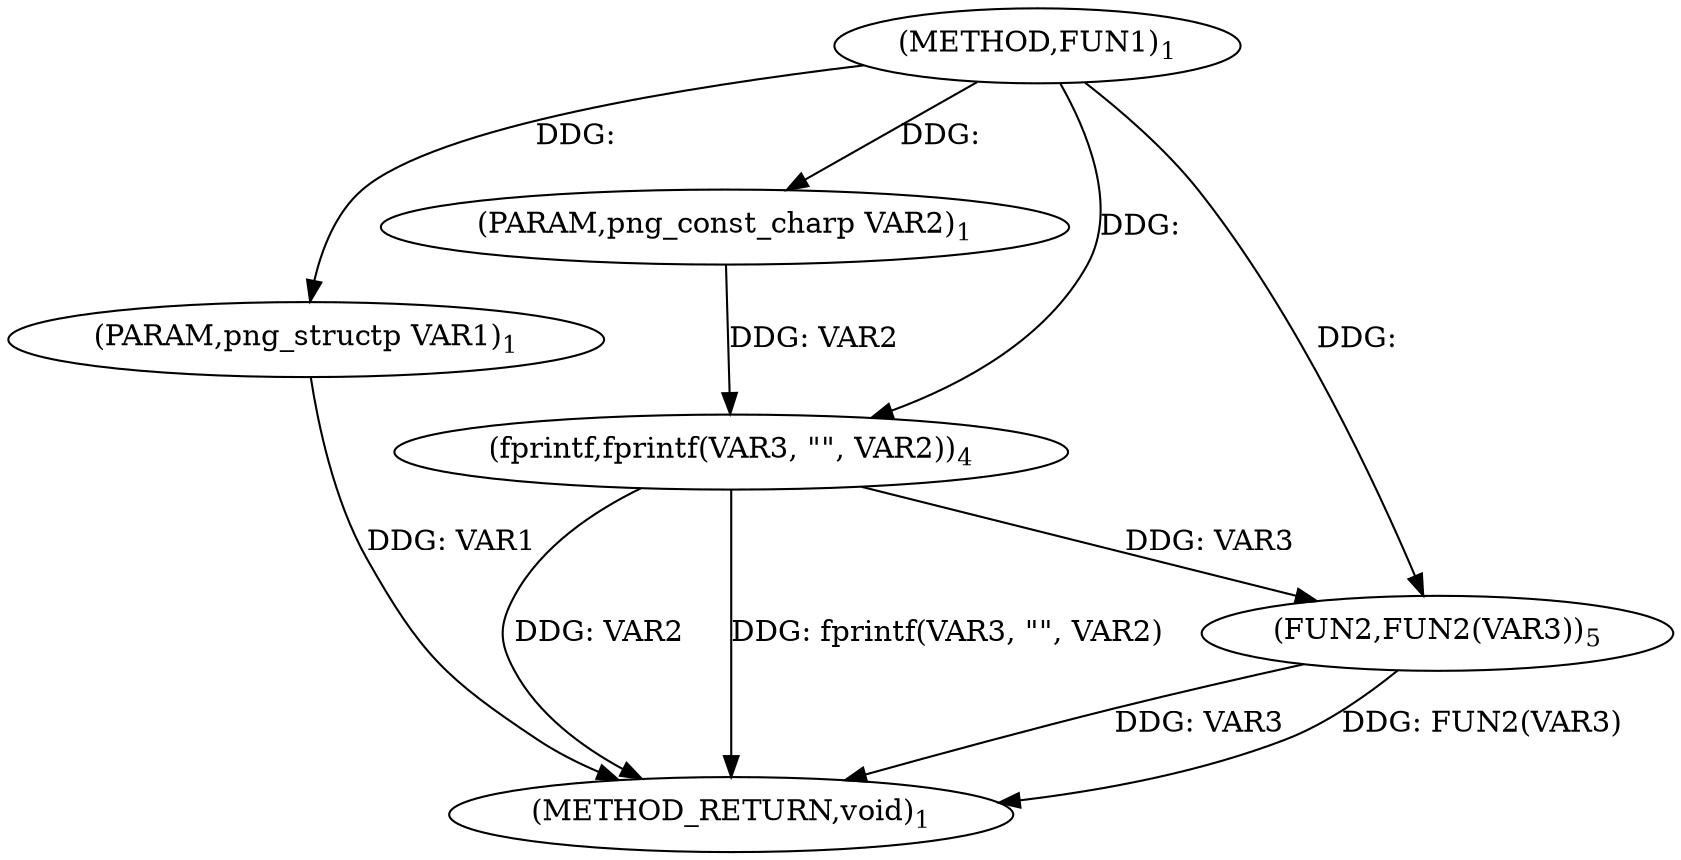 digraph "FUN1" {  
"8" [label = <(METHOD,FUN1)<SUB>1</SUB>> ]
"18" [label = <(METHOD_RETURN,void)<SUB>1</SUB>> ]
"9" [label = <(PARAM,png_structp VAR1)<SUB>1</SUB>> ]
"10" [label = <(PARAM,png_const_charp VAR2)<SUB>1</SUB>> ]
"12" [label = <(fprintf,fprintf(VAR3, &quot;&quot;, VAR2))<SUB>4</SUB>> ]
"16" [label = <(FUN2,FUN2(VAR3))<SUB>5</SUB>> ]
  "9" -> "18"  [ label = "DDG: VAR1"] 
  "12" -> "18"  [ label = "DDG: VAR2"] 
  "12" -> "18"  [ label = "DDG: fprintf(VAR3, &quot;&quot;, VAR2)"] 
  "16" -> "18"  [ label = "DDG: VAR3"] 
  "16" -> "18"  [ label = "DDG: FUN2(VAR3)"] 
  "8" -> "9"  [ label = "DDG: "] 
  "8" -> "10"  [ label = "DDG: "] 
  "8" -> "12"  [ label = "DDG: "] 
  "10" -> "12"  [ label = "DDG: VAR2"] 
  "12" -> "16"  [ label = "DDG: VAR3"] 
  "8" -> "16"  [ label = "DDG: "] 
}
